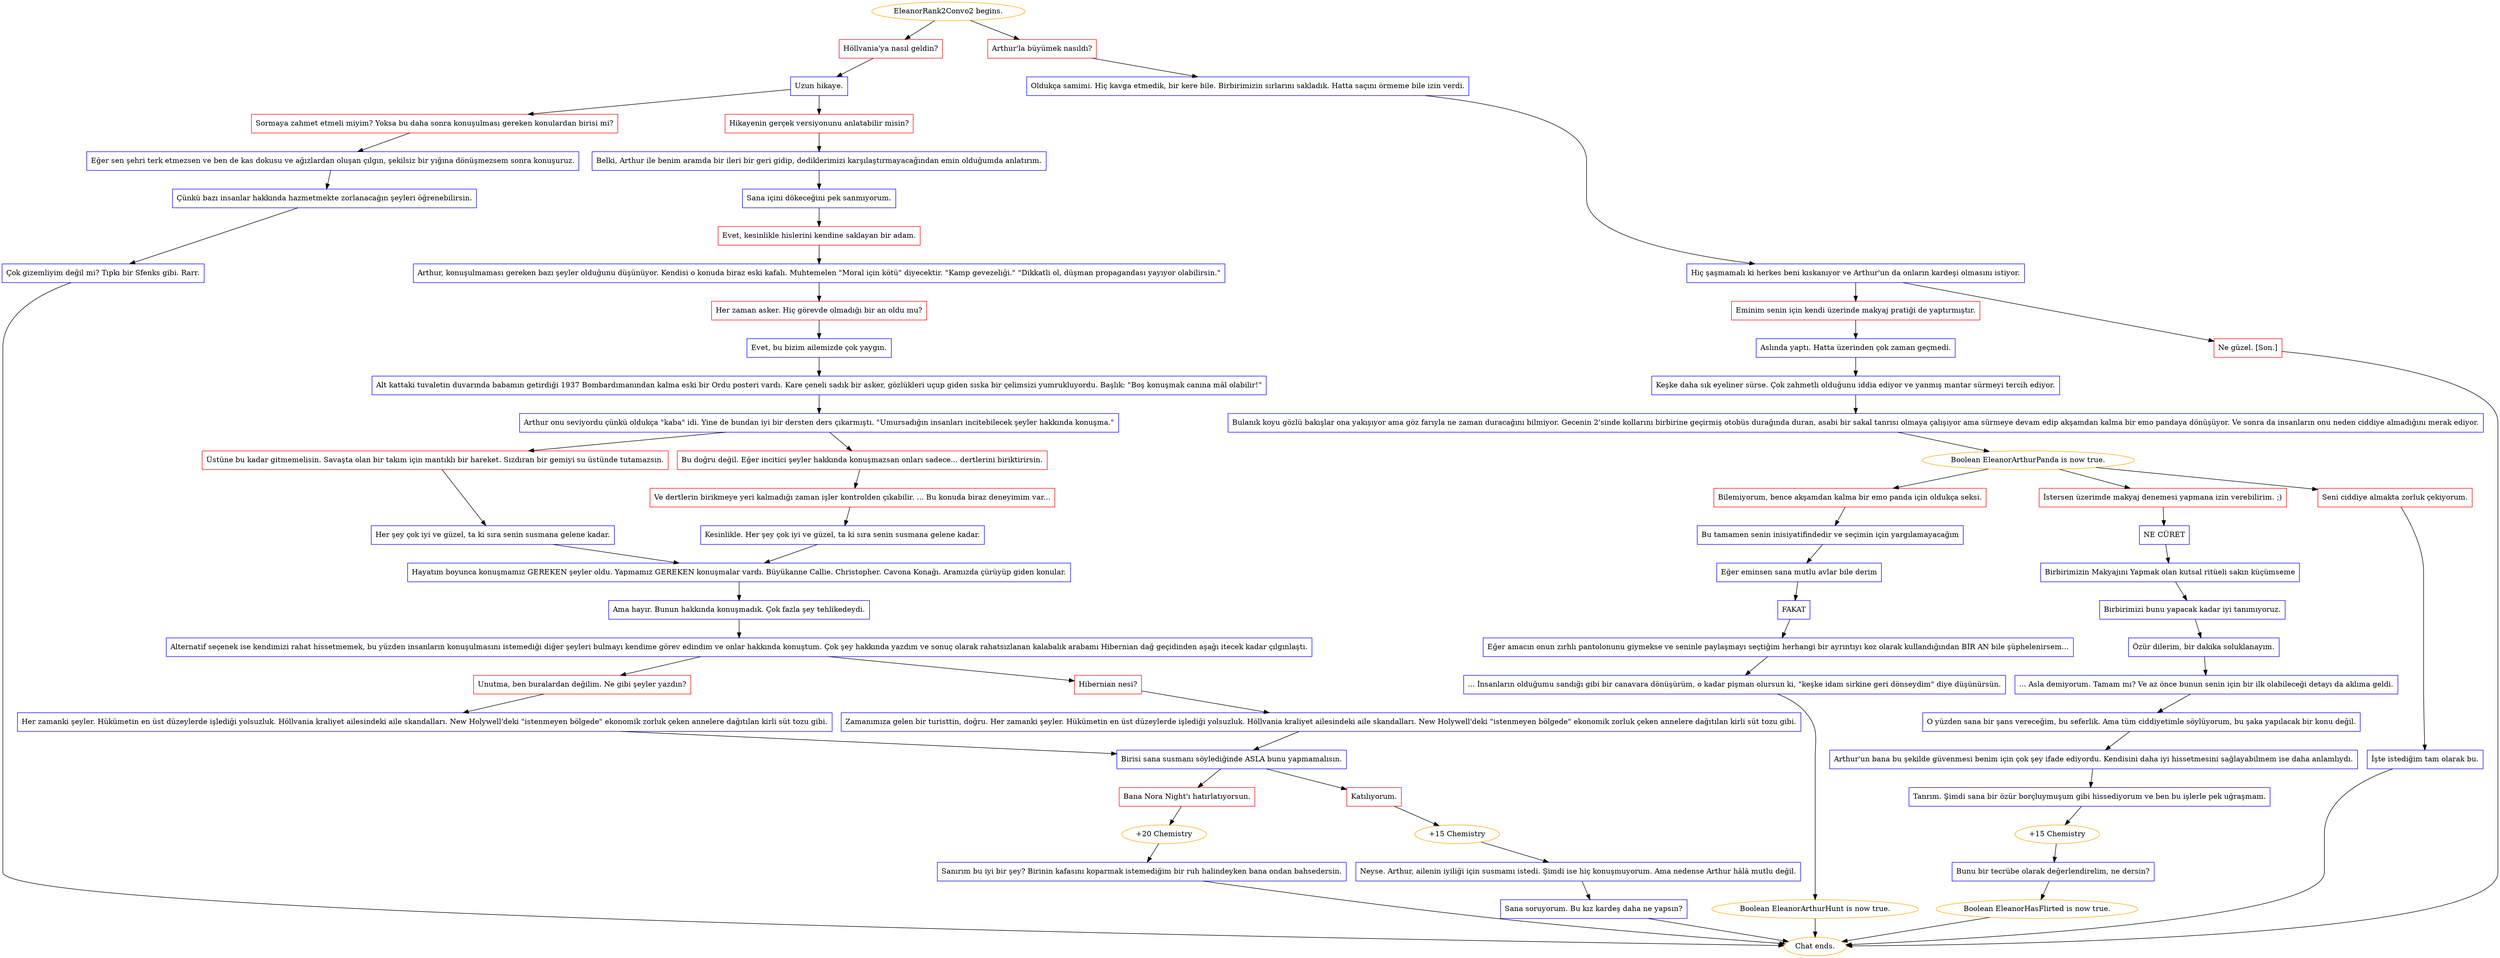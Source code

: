 digraph {
	"EleanorRank2Convo2 begins." [color=orange];
		"EleanorRank2Convo2 begins." -> j2699039533;
		"EleanorRank2Convo2 begins." -> j2186970295;
	j2699039533 [label="Höllvania'ya nasıl geldin?",shape=box,color=red];
		j2699039533 -> j1865387887;
	j2186970295 [label="Arthur'la büyümek nasıldı?",shape=box,color=red];
		j2186970295 -> j1687325379;
	j1865387887 [label="Uzun hikaye.",shape=box,color=blue];
		j1865387887 -> j2204277491;
		j1865387887 -> j952066653;
	j1687325379 [label="Oldukça samimi. Hiç kavga etmedik, bir kere bile. Birbirimizin sırlarını sakladık. Hatta saçını örmeme bile izin verdi.",shape=box,color=blue];
		j1687325379 -> j1275899444;
	j2204277491 [label="Sormaya zahmet etmeli miyim? Yoksa bu daha sonra konuşulması gereken konulardan birisi mi?",shape=box,color=red];
		j2204277491 -> j3496993467;
	j952066653 [label="Hikayenin gerçek versiyonunu anlatabilir misin?",shape=box,color=red];
		j952066653 -> j4231924164;
	j1275899444 [label="Hiç şaşmamalı ki herkes beni kıskanıyor ve Arthur'un da onların kardeşi olmasını istiyor.",shape=box,color=blue];
		j1275899444 -> j4169524718;
		j1275899444 -> j2075713658;
	j3496993467 [label="Eğer sen şehri terk etmezsen ve ben de kas dokusu ve ağızlardan oluşan çılgın, şekilsiz bir yığına dönüşmezsem sonra konuşuruz.",shape=box,color=blue];
		j3496993467 -> j3325067628;
	j4231924164 [label="Belki, Arthur ile benim aramda bir ileri bir geri gidip, dediklerimizi karşılaştırmayacağından emin olduğumda anlatırım.",shape=box,color=blue];
		j4231924164 -> j2500115715;
	j4169524718 [label="Eminim senin için kendi üzerinde makyaj pratiği de yaptırmıştır.",shape=box,color=red];
		j4169524718 -> j2083497869;
	j2075713658 [label="Ne güzel. [Son.]",shape=box,color=red];
		j2075713658 -> "Chat ends.";
	j3325067628 [label="Çünkü bazı insanlar hakkında hazmetmekte zorlanacağın şeyleri öğrenebilirsin.",shape=box,color=blue];
		j3325067628 -> j3367060305;
	j2500115715 [label="Sana içini dökeceğini pek sanmıyorum.",shape=box,color=blue];
		j2500115715 -> j1885134793;
	j2083497869 [label="Aslında yaptı. Hatta üzerinden çok zaman geçmedi.",shape=box,color=blue];
		j2083497869 -> j1224494082;
	"Chat ends." [color=orange];
	j3367060305 [label="Çok gizemliyim değil mi? Tıpkı bir Sfenks gibi. Rarr.",shape=box,color=blue];
		j3367060305 -> "Chat ends.";
	j1885134793 [label="Evet, kesinlikle hislerini kendine saklayan bir adam.",shape=box,color=red];
		j1885134793 -> j979371199;
	j1224494082 [label="Keşke daha sık eyeliner sürse. Çok zahmetli olduğunu iddia ediyor ve yanmış mantar sürmeyi tercih ediyor.",shape=box,color=blue];
		j1224494082 -> j1021437231;
	j979371199 [label="Arthur, konuşulmaması gereken bazı şeyler olduğunu düşünüyor. Kendisi o konuda biraz eski kafalı. Muhtemelen \"Moral için kötü\" diyecektir. \"Kamp gevezeliği.\" \"Dikkatli ol, düşman propagandası yayıyor olabilirsin.\"",shape=box,color=blue];
		j979371199 -> j1322091014;
	j1021437231 [label="Bulanık koyu gözlü bakışlar ona yakışıyor ama göz farıyla ne zaman duracağını bilmiyor. Gecenin 2'sinde kollarını birbirine geçirmiş otobüs durağında duran, asabi bir sakal tanrısı olmaya çalışıyor ama sürmeye devam edip akşamdan kalma bir emo pandaya dönüşüyor. Ve sonra da insanların onu neden ciddiye almadığını merak ediyor.",shape=box,color=blue];
		j1021437231 -> j3561361185;
	j1322091014 [label="Her zaman asker. Hiç görevde olmadığı bir an oldu mu?",shape=box,color=red];
		j1322091014 -> j1749241303;
	j3561361185 [label="Boolean EleanorArthurPanda is now true.",color=orange];
		j3561361185 -> j3282367341;
		j3561361185 -> j646361760;
		j3561361185 -> j1516263552;
	j1749241303 [label="Evet, bu bizim ailemizde çok yaygın.",shape=box,color=blue];
		j1749241303 -> j184389441;
	j3282367341 [label="Bilemiyorum, bence akşamdan kalma bir emo panda için oldukça seksi.",shape=box,color=red];
		j3282367341 -> j1386015944;
	j646361760 [label="İstersen üzerimde makyaj denemesi yapmana izin verebilirim. ;)",shape=box,color=red];
		j646361760 -> j4131201799;
	j1516263552 [label="Seni ciddiye almakta zorluk çekiyorum.",shape=box,color=red];
		j1516263552 -> j4094229757;
	j184389441 [label="Alt kattaki tuvaletin duvarında babamın getirdiği 1937 Bombardımanından kalma eski bir Ordu posteri vardı. Kare çeneli sadık bir asker, gözlükleri uçup giden sıska bir çelimsizi yumrukluyordu. Başlık: \"Boş konuşmak canına mâl olabilir!\"",shape=box,color=blue];
		j184389441 -> j2543967001;
	j1386015944 [label="Bu tamamen senin inisiyatifindedir ve seçimin için yargılamayacağım",shape=box,color=blue];
		j1386015944 -> j2884819887;
	j4131201799 [label="NE CÜRET",shape=box,color=blue];
		j4131201799 -> j2031224872;
	j4094229757 [label="İşte istediğim tam olarak bu.",shape=box,color=blue];
		j4094229757 -> "Chat ends.";
	j2543967001 [label="Arthur onu seviyordu çünkü oldukça \"kaba\" idi. Yine de bundan iyi bir dersten ders çıkarmıştı. \"Umursadığın insanları incitebilecek şeyler hakkında konuşma.\"",shape=box,color=blue];
		j2543967001 -> j2713514527;
		j2543967001 -> j1528166610;
	j2884819887 [label="Eğer eminsen sana mutlu avlar bile derim",shape=box,color=blue];
		j2884819887 -> j1306692308;
	j2031224872 [label="Birbirimizin Makyajını Yapmak olan kutsal ritüeli sakın küçümseme",shape=box,color=blue];
		j2031224872 -> j2164703492;
	j2713514527 [label="Üstüne bu kadar gitmemelisin. Savaşta olan bir takım için mantıklı bir hareket. Sızdıran bir gemiyi su üstünde tutamazsın.",shape=box,color=red];
		j2713514527 -> j3316378532;
	j1528166610 [label="Bu doğru değil. Eğer incitici şeyler hakkında konuşmazsan onları sadece... dertlerini biriktirirsin.",shape=box,color=red];
		j1528166610 -> j1612410241;
	j1306692308 [label="FAKAT",shape=box,color=blue];
		j1306692308 -> j4006035206;
	j2164703492 [label="Birbirimizi bunu yapacak kadar iyi tanımıyoruz.",shape=box,color=blue];
		j2164703492 -> j2778790792;
	j3316378532 [label="Her şey çok iyi ve güzel, ta ki sıra senin susmana gelene kadar.",shape=box,color=blue];
		j3316378532 -> j1563925292;
	j1612410241 [label="Ve dertlerin birikmeye yeri kalmadığı zaman işler kontrolden çıkabilir. ... Bu konuda biraz deneyimim var...",shape=box,color=red];
		j1612410241 -> j793514560;
	j4006035206 [label="Eğer amacın onun zırhlı pantolonunu giymekse ve seninle paylaşmayı seçtiğim herhangi bir ayrıntıyı koz olarak kullandığından BİR AN bile şüphelenirsem...",shape=box,color=blue];
		j4006035206 -> j1686445475;
	j2778790792 [label="Özür dilerim, bir dakika soluklanayım.",shape=box,color=blue];
		j2778790792 -> j2518591225;
	j1563925292 [label="Hayatım boyunca konuşmamız GEREKEN şeyler oldu. Yapmamız GEREKEN konuşmalar vardı. Büyükanne Callie. Christopher. Cavona Konağı. Aramızda çürüyüp giden konular.",shape=box,color=blue];
		j1563925292 -> j1067629825;
	j793514560 [label="Kesinlikle. Her şey çok iyi ve güzel, ta ki sıra senin susmana gelene kadar.",shape=box,color=blue];
		j793514560 -> j1563925292;
	j1686445475 [label="... İnsanların olduğumu sandığı gibi bir canavara dönüşürüm, o kadar pişman olursun ki, \"keşke idam sirkine geri dönseydim\" diye düşünürsün.",shape=box,color=blue];
		j1686445475 -> j674051346;
	j2518591225 [label="... Asla demiyorum. Tamam mı? Ve az önce bunun senin için bir ilk olabileceği detayı da aklıma geldi.",shape=box,color=blue];
		j2518591225 -> j1158245544;
	j1067629825 [label="Ama hayır. Bunun hakkında konuşmadık. Çok fazla şey tehlikedeydi.",shape=box,color=blue];
		j1067629825 -> j812369116;
	j674051346 [label="Boolean EleanorArthurHunt is now true.",color=orange];
		j674051346 -> "Chat ends.";
	j1158245544 [label="O yüzden sana bir şans vereceğim, bu seferlik. Ama tüm ciddiyetimle söylüyorum, bu şaka yapılacak bir konu değil.",shape=box,color=blue];
		j1158245544 -> j1368666203;
	j812369116 [label="Alternatif seçenek ise kendimizi rahat hissetmemek, bu yüzden insanların konuşulmasını istemediği diğer şeyleri bulmayı kendime görev edindim ve onlar hakkında konuştum. Çok şey hakkında yazdım ve sonuç olarak rahatsızlanan kalabalık arabamı Hibernian dağ geçidinden aşağı itecek kadar çılgınlaştı.",shape=box,color=blue];
		j812369116 -> j551166087;
		j812369116 -> j489914943;
	j1368666203 [label="Arthur'un bana bu şekilde güvenmesi benim için çok şey ifade ediyordu. Kendisini daha iyi hissetmesini sağlayabilmem ise daha anlamlıydı.",shape=box,color=blue];
		j1368666203 -> j3610287676;
	j551166087 [label="Unutma, ben buralardan değilim. Ne gibi şeyler yazdın?",shape=box,color=red];
		j551166087 -> j1182607901;
	j489914943 [label="Hibernian nesi?",shape=box,color=red];
		j489914943 -> j177338821;
	j3610287676 [label="Tanrım. Şimdi sana bir özür borçluymuşum gibi hissediyorum ve ben bu işlerle pek uğraşmam.",shape=box,color=blue];
		j3610287676 -> j4187068686;
	j1182607901 [label="Her zamanki şeyler. Hükümetin en üst düzeylerde işlediği yolsuzluk. Höllvania kraliyet ailesindeki aile skandalları. New Holywell'deki \"istenmeyen bölgede\" ekonomik zorluk çeken annelere dağıtılan kirli süt tozu gibi.",shape=box,color=blue];
		j1182607901 -> j2369155590;
	j177338821 [label="Zamanımıza gelen bir turisttin, doğru. Her zamanki şeyler. Hükümetin en üst düzeylerde işlediği yolsuzluk. Höllvania kraliyet ailesindeki aile skandalları. New Holywell'deki \"istenmeyen bölgede\" ekonomik zorluk çeken annelere dağıtılan kirli süt tozu gibi.",shape=box,color=blue];
		j177338821 -> j2369155590;
	j4187068686 [label="+15 Chemistry",color=orange];
		j4187068686 -> j2978140429;
	j2369155590 [label="Birisi sana susmanı söylediğinde ASLA bunu yapmamalısın.",shape=box,color=blue];
		j2369155590 -> j3724508968;
		j2369155590 -> j3083565528;
	j2978140429 [label="Bunu bir tecrübe olarak değerlendirelim, ne dersin?",shape=box,color=blue];
		j2978140429 -> j4205890645;
	j3724508968 [label="Bana Nora Night'ı hatırlatıyorsun.",shape=box,color=red];
		j3724508968 -> j4019969524;
	j3083565528 [label="Katılıyorum.",shape=box,color=red];
		j3083565528 -> j1332807256;
	j4205890645 [label="Boolean EleanorHasFlirted is now true.",color=orange];
		j4205890645 -> "Chat ends.";
	j4019969524 [label="+20 Chemistry",color=orange];
		j4019969524 -> j930706505;
	j1332807256 [label="+15 Chemistry",color=orange];
		j1332807256 -> j2274339245;
	j930706505 [label="Sanırım bu iyi bir şey? Birinin kafasını koparmak istemediğim bir ruh halindeyken bana ondan bahsedersin.",shape=box,color=blue];
		j930706505 -> "Chat ends.";
	j2274339245 [label="Neyse. Arthur, ailenin iyiliği için susmamı istedi. Şimdi ise hiç konuşmuyorum. Ama nedense Arthur hâlâ mutlu değil.",shape=box,color=blue];
		j2274339245 -> j1427503898;
	j1427503898 [label="Sana soruyorum. Bu kız kardeş daha ne yapsın?",shape=box,color=blue];
		j1427503898 -> "Chat ends.";
}